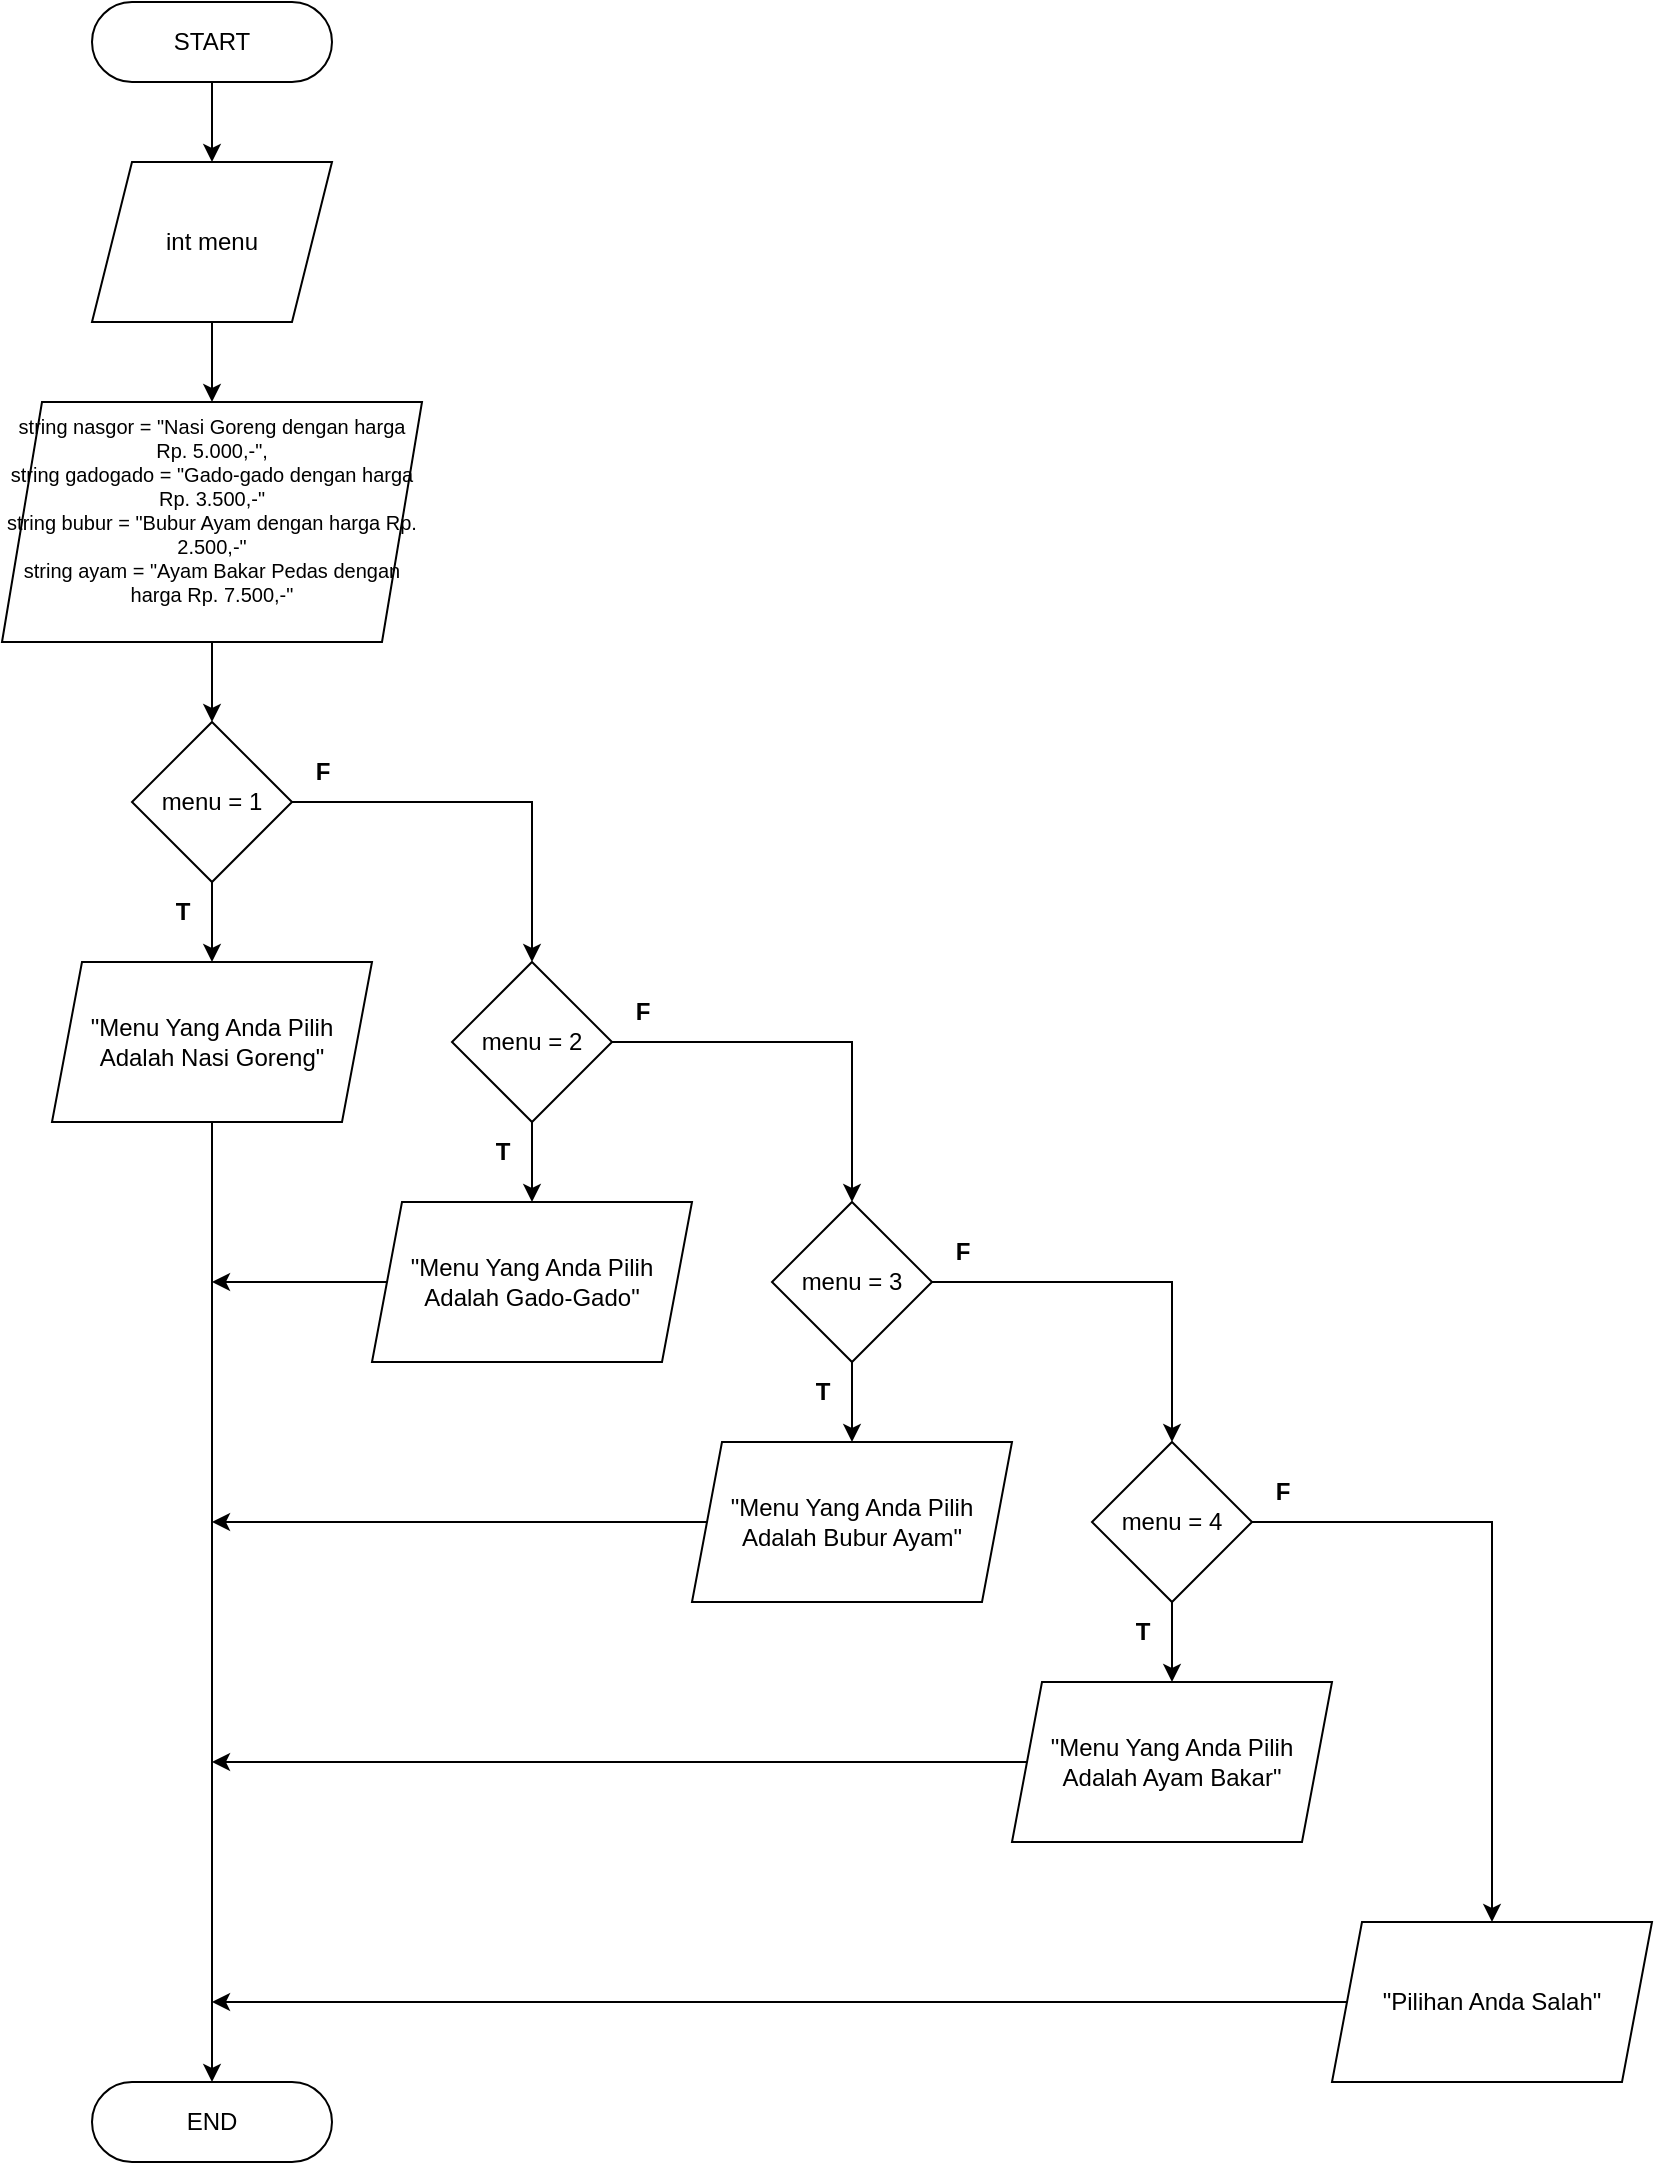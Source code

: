 <mxfile version="22.0.0" type="github">
  <diagram id="C5RBs43oDa-KdzZeNtuy" name="Page-1">
    <mxGraphModel dx="1050" dy="534" grid="1" gridSize="10" guides="1" tooltips="1" connect="1" arrows="1" fold="1" page="1" pageScale="1" pageWidth="827" pageHeight="1169" math="0" shadow="0">
      <root>
        <mxCell id="WIyWlLk6GJQsqaUBKTNV-0" />
        <mxCell id="WIyWlLk6GJQsqaUBKTNV-1" parent="WIyWlLk6GJQsqaUBKTNV-0" />
        <mxCell id="9HEpveWAv9ixlDzTCL7B-12" style="edgeStyle=orthogonalEdgeStyle;rounded=0;orthogonalLoop=1;jettySize=auto;html=1;exitX=0.5;exitY=1;exitDx=0;exitDy=0;entryX=0.5;entryY=0;entryDx=0;entryDy=0;" edge="1" parent="WIyWlLk6GJQsqaUBKTNV-1" source="9HEpveWAv9ixlDzTCL7B-0" target="9HEpveWAv9ixlDzTCL7B-9">
          <mxGeometry relative="1" as="geometry" />
        </mxCell>
        <mxCell id="9HEpveWAv9ixlDzTCL7B-0" value="START" style="rounded=1;whiteSpace=wrap;html=1;arcSize=50;" vertex="1" parent="WIyWlLk6GJQsqaUBKTNV-1">
          <mxGeometry x="60" y="40" width="120" height="40" as="geometry" />
        </mxCell>
        <mxCell id="9HEpveWAv9ixlDzTCL7B-14" style="edgeStyle=orthogonalEdgeStyle;rounded=0;orthogonalLoop=1;jettySize=auto;html=1;exitX=0.5;exitY=1;exitDx=0;exitDy=0;entryX=0.5;entryY=0;entryDx=0;entryDy=0;" edge="1" parent="WIyWlLk6GJQsqaUBKTNV-1" source="9HEpveWAv9ixlDzTCL7B-2" target="9HEpveWAv9ixlDzTCL7B-3">
          <mxGeometry relative="1" as="geometry" />
        </mxCell>
        <mxCell id="9HEpveWAv9ixlDzTCL7B-2" value="&lt;div style=&quot;font-size: 10px;&quot;&gt;&lt;span style=&quot;background-color: initial;&quot;&gt;string nasgor = &quot;Nasi Goreng dengan harga Rp. 5.000,-&quot;,&lt;/span&gt;&lt;br&gt;&lt;/div&gt;&lt;div style=&quot;font-size: 10px;&quot;&gt;&lt;span style=&quot;background-color: initial; font-size: 10px;&quot;&gt;string gadogado = &quot;Gado-gado dengan harga Rp. 3.500,-&quot;&lt;/span&gt;&lt;/div&gt;&lt;div style=&quot;font-size: 10px;&quot;&gt;&lt;span style=&quot;background-color: initial; font-size: 10px;&quot;&gt;string bubur = &quot;Bubur Ayam dengan harga Rp. 2.500,-&quot;&lt;/span&gt;&lt;/div&gt;&lt;div style=&quot;font-size: 10px;&quot;&gt;&lt;span style=&quot;background-color: initial; font-size: 10px;&quot;&gt;string ayam = &quot;Ayam Bakar Pedas dengan harga Rp. 7.500,-&quot;&lt;br style=&quot;font-size: 10px;&quot;&gt;&lt;/span&gt;&lt;/div&gt;" style="shape=parallelogram;perimeter=parallelogramPerimeter;whiteSpace=wrap;html=1;fixedSize=1;horizontal=1;verticalAlign=top;fontSize=10;align=center;" vertex="1" parent="WIyWlLk6GJQsqaUBKTNV-1">
          <mxGeometry x="15" y="240" width="210" height="120" as="geometry" />
        </mxCell>
        <mxCell id="9HEpveWAv9ixlDzTCL7B-15" style="edgeStyle=orthogonalEdgeStyle;rounded=0;orthogonalLoop=1;jettySize=auto;html=1;exitX=0.5;exitY=1;exitDx=0;exitDy=0;entryX=0.5;entryY=0;entryDx=0;entryDy=0;" edge="1" parent="WIyWlLk6GJQsqaUBKTNV-1" source="9HEpveWAv9ixlDzTCL7B-3" target="9HEpveWAv9ixlDzTCL7B-4">
          <mxGeometry relative="1" as="geometry" />
        </mxCell>
        <mxCell id="9HEpveWAv9ixlDzTCL7B-19" style="edgeStyle=orthogonalEdgeStyle;rounded=0;orthogonalLoop=1;jettySize=auto;html=1;exitX=1;exitY=0.5;exitDx=0;exitDy=0;entryX=0.5;entryY=0;entryDx=0;entryDy=0;" edge="1" parent="WIyWlLk6GJQsqaUBKTNV-1" source="9HEpveWAv9ixlDzTCL7B-3" target="9HEpveWAv9ixlDzTCL7B-5">
          <mxGeometry relative="1" as="geometry">
            <mxPoint x="280" y="440" as="targetPoint" />
          </mxGeometry>
        </mxCell>
        <mxCell id="9HEpveWAv9ixlDzTCL7B-3" value="menu = 1" style="rhombus;whiteSpace=wrap;html=1;" vertex="1" parent="WIyWlLk6GJQsqaUBKTNV-1">
          <mxGeometry x="80" y="400" width="80" height="80" as="geometry" />
        </mxCell>
        <mxCell id="9HEpveWAv9ixlDzTCL7B-18" style="edgeStyle=orthogonalEdgeStyle;rounded=0;orthogonalLoop=1;jettySize=auto;html=1;exitX=0.5;exitY=1;exitDx=0;exitDy=0;entryX=0.5;entryY=0;entryDx=0;entryDy=0;" edge="1" parent="WIyWlLk6GJQsqaUBKTNV-1" source="9HEpveWAv9ixlDzTCL7B-4" target="9HEpveWAv9ixlDzTCL7B-16">
          <mxGeometry relative="1" as="geometry" />
        </mxCell>
        <mxCell id="9HEpveWAv9ixlDzTCL7B-4" value="&quot;Menu Yang Anda Pilih Adalah Nasi Goreng&quot;" style="shape=parallelogram;perimeter=parallelogramPerimeter;whiteSpace=wrap;html=1;fixedSize=1;size=15;" vertex="1" parent="WIyWlLk6GJQsqaUBKTNV-1">
          <mxGeometry x="40" y="520" width="160" height="80" as="geometry" />
        </mxCell>
        <mxCell id="9HEpveWAv9ixlDzTCL7B-20" style="edgeStyle=orthogonalEdgeStyle;rounded=0;orthogonalLoop=1;jettySize=auto;html=1;exitX=0.5;exitY=1;exitDx=0;exitDy=0;entryX=0.5;entryY=0;entryDx=0;entryDy=0;" edge="1" parent="WIyWlLk6GJQsqaUBKTNV-1" source="9HEpveWAv9ixlDzTCL7B-5" target="9HEpveWAv9ixlDzTCL7B-6">
          <mxGeometry relative="1" as="geometry" />
        </mxCell>
        <mxCell id="9HEpveWAv9ixlDzTCL7B-22" style="edgeStyle=orthogonalEdgeStyle;rounded=0;orthogonalLoop=1;jettySize=auto;html=1;exitX=1;exitY=0.5;exitDx=0;exitDy=0;entryX=0.5;entryY=0;entryDx=0;entryDy=0;" edge="1" parent="WIyWlLk6GJQsqaUBKTNV-1" source="9HEpveWAv9ixlDzTCL7B-5" target="9HEpveWAv9ixlDzTCL7B-7">
          <mxGeometry relative="1" as="geometry">
            <mxPoint x="440" y="560" as="targetPoint" />
          </mxGeometry>
        </mxCell>
        <mxCell id="9HEpveWAv9ixlDzTCL7B-5" value="menu = 2" style="rhombus;whiteSpace=wrap;html=1;" vertex="1" parent="WIyWlLk6GJQsqaUBKTNV-1">
          <mxGeometry x="240" y="520" width="80" height="80" as="geometry" />
        </mxCell>
        <mxCell id="9HEpveWAv9ixlDzTCL7B-21" style="edgeStyle=orthogonalEdgeStyle;rounded=0;orthogonalLoop=1;jettySize=auto;html=1;exitX=0;exitY=0.5;exitDx=0;exitDy=0;" edge="1" parent="WIyWlLk6GJQsqaUBKTNV-1" source="9HEpveWAv9ixlDzTCL7B-6">
          <mxGeometry relative="1" as="geometry">
            <mxPoint x="120" y="680" as="targetPoint" />
          </mxGeometry>
        </mxCell>
        <mxCell id="9HEpveWAv9ixlDzTCL7B-6" value="&quot;Menu Yang Anda Pilih Adalah Gado-Gado&quot;" style="shape=parallelogram;perimeter=parallelogramPerimeter;whiteSpace=wrap;html=1;fixedSize=1;size=15;" vertex="1" parent="WIyWlLk6GJQsqaUBKTNV-1">
          <mxGeometry x="200" y="640" width="160" height="80" as="geometry" />
        </mxCell>
        <mxCell id="9HEpveWAv9ixlDzTCL7B-23" style="edgeStyle=orthogonalEdgeStyle;rounded=0;orthogonalLoop=1;jettySize=auto;html=1;exitX=0.5;exitY=1;exitDx=0;exitDy=0;entryX=0.5;entryY=0;entryDx=0;entryDy=0;" edge="1" parent="WIyWlLk6GJQsqaUBKTNV-1" source="9HEpveWAv9ixlDzTCL7B-7" target="9HEpveWAv9ixlDzTCL7B-8">
          <mxGeometry relative="1" as="geometry" />
        </mxCell>
        <mxCell id="9HEpveWAv9ixlDzTCL7B-25" style="edgeStyle=orthogonalEdgeStyle;rounded=0;orthogonalLoop=1;jettySize=auto;html=1;exitX=1;exitY=0.5;exitDx=0;exitDy=0;entryX=0.5;entryY=0;entryDx=0;entryDy=0;" edge="1" parent="WIyWlLk6GJQsqaUBKTNV-1" source="9HEpveWAv9ixlDzTCL7B-7" target="9HEpveWAv9ixlDzTCL7B-10">
          <mxGeometry relative="1" as="geometry">
            <mxPoint x="600" y="680" as="targetPoint" />
          </mxGeometry>
        </mxCell>
        <mxCell id="9HEpveWAv9ixlDzTCL7B-7" value="menu = 3" style="rhombus;whiteSpace=wrap;html=1;" vertex="1" parent="WIyWlLk6GJQsqaUBKTNV-1">
          <mxGeometry x="400" y="640" width="80" height="80" as="geometry" />
        </mxCell>
        <mxCell id="9HEpveWAv9ixlDzTCL7B-24" style="edgeStyle=orthogonalEdgeStyle;rounded=0;orthogonalLoop=1;jettySize=auto;html=1;exitX=0;exitY=0.5;exitDx=0;exitDy=0;" edge="1" parent="WIyWlLk6GJQsqaUBKTNV-1" source="9HEpveWAv9ixlDzTCL7B-8">
          <mxGeometry relative="1" as="geometry">
            <mxPoint x="120" y="800" as="targetPoint" />
          </mxGeometry>
        </mxCell>
        <mxCell id="9HEpveWAv9ixlDzTCL7B-8" value="&quot;Menu Yang Anda Pilih Adalah Bubur Ayam&quot;" style="shape=parallelogram;perimeter=parallelogramPerimeter;whiteSpace=wrap;html=1;fixedSize=1;size=15;" vertex="1" parent="WIyWlLk6GJQsqaUBKTNV-1">
          <mxGeometry x="360" y="760" width="160" height="80" as="geometry" />
        </mxCell>
        <mxCell id="9HEpveWAv9ixlDzTCL7B-13" style="edgeStyle=orthogonalEdgeStyle;rounded=0;orthogonalLoop=1;jettySize=auto;html=1;exitX=0.5;exitY=1;exitDx=0;exitDy=0;entryX=0.5;entryY=0;entryDx=0;entryDy=0;" edge="1" parent="WIyWlLk6GJQsqaUBKTNV-1" source="9HEpveWAv9ixlDzTCL7B-9" target="9HEpveWAv9ixlDzTCL7B-2">
          <mxGeometry relative="1" as="geometry" />
        </mxCell>
        <mxCell id="9HEpveWAv9ixlDzTCL7B-9" value="int menu" style="shape=parallelogram;perimeter=parallelogramPerimeter;whiteSpace=wrap;html=1;fixedSize=1;" vertex="1" parent="WIyWlLk6GJQsqaUBKTNV-1">
          <mxGeometry x="60" y="120" width="120" height="80" as="geometry" />
        </mxCell>
        <mxCell id="9HEpveWAv9ixlDzTCL7B-26" style="edgeStyle=orthogonalEdgeStyle;rounded=0;orthogonalLoop=1;jettySize=auto;html=1;exitX=0.5;exitY=1;exitDx=0;exitDy=0;entryX=0.5;entryY=0;entryDx=0;entryDy=0;" edge="1" parent="WIyWlLk6GJQsqaUBKTNV-1" source="9HEpveWAv9ixlDzTCL7B-10" target="9HEpveWAv9ixlDzTCL7B-11">
          <mxGeometry relative="1" as="geometry" />
        </mxCell>
        <mxCell id="9HEpveWAv9ixlDzTCL7B-28" style="edgeStyle=orthogonalEdgeStyle;rounded=0;orthogonalLoop=1;jettySize=auto;html=1;exitX=1;exitY=0.5;exitDx=0;exitDy=0;entryX=0.5;entryY=0;entryDx=0;entryDy=0;" edge="1" parent="WIyWlLk6GJQsqaUBKTNV-1" source="9HEpveWAv9ixlDzTCL7B-10" target="9HEpveWAv9ixlDzTCL7B-17">
          <mxGeometry relative="1" as="geometry">
            <mxPoint x="760" y="800" as="targetPoint" />
          </mxGeometry>
        </mxCell>
        <mxCell id="9HEpveWAv9ixlDzTCL7B-10" value="menu = 4" style="rhombus;whiteSpace=wrap;html=1;" vertex="1" parent="WIyWlLk6GJQsqaUBKTNV-1">
          <mxGeometry x="560" y="760" width="80" height="80" as="geometry" />
        </mxCell>
        <mxCell id="9HEpveWAv9ixlDzTCL7B-27" style="edgeStyle=orthogonalEdgeStyle;rounded=0;orthogonalLoop=1;jettySize=auto;html=1;exitX=0;exitY=0.5;exitDx=0;exitDy=0;" edge="1" parent="WIyWlLk6GJQsqaUBKTNV-1" source="9HEpveWAv9ixlDzTCL7B-11">
          <mxGeometry relative="1" as="geometry">
            <mxPoint x="120" y="920" as="targetPoint" />
          </mxGeometry>
        </mxCell>
        <mxCell id="9HEpveWAv9ixlDzTCL7B-11" value="&quot;Menu Yang Anda Pilih Adalah Ayam Bakar&quot;" style="shape=parallelogram;perimeter=parallelogramPerimeter;whiteSpace=wrap;html=1;fixedSize=1;size=15;" vertex="1" parent="WIyWlLk6GJQsqaUBKTNV-1">
          <mxGeometry x="520" y="880" width="160" height="80" as="geometry" />
        </mxCell>
        <mxCell id="9HEpveWAv9ixlDzTCL7B-16" value="END" style="rounded=1;whiteSpace=wrap;html=1;arcSize=50;" vertex="1" parent="WIyWlLk6GJQsqaUBKTNV-1">
          <mxGeometry x="60" y="1080" width="120" height="40" as="geometry" />
        </mxCell>
        <mxCell id="9HEpveWAv9ixlDzTCL7B-30" style="edgeStyle=orthogonalEdgeStyle;rounded=0;orthogonalLoop=1;jettySize=auto;html=1;exitX=0;exitY=0.5;exitDx=0;exitDy=0;" edge="1" parent="WIyWlLk6GJQsqaUBKTNV-1" source="9HEpveWAv9ixlDzTCL7B-17">
          <mxGeometry relative="1" as="geometry">
            <mxPoint x="120" y="1040" as="targetPoint" />
          </mxGeometry>
        </mxCell>
        <mxCell id="9HEpveWAv9ixlDzTCL7B-17" value="&quot;Pilihan Anda Salah&quot;" style="shape=parallelogram;perimeter=parallelogramPerimeter;whiteSpace=wrap;html=1;fixedSize=1;size=15;" vertex="1" parent="WIyWlLk6GJQsqaUBKTNV-1">
          <mxGeometry x="680" y="1000" width="160" height="80" as="geometry" />
        </mxCell>
        <mxCell id="9HEpveWAv9ixlDzTCL7B-31" value="&lt;b&gt;T&lt;/b&gt;" style="text;html=1;align=center;verticalAlign=middle;resizable=0;points=[];autosize=1;strokeColor=none;fillColor=none;" vertex="1" parent="WIyWlLk6GJQsqaUBKTNV-1">
          <mxGeometry x="90" y="480" width="30" height="30" as="geometry" />
        </mxCell>
        <mxCell id="9HEpveWAv9ixlDzTCL7B-32" value="&lt;b&gt;T&lt;/b&gt;" style="text;html=1;align=center;verticalAlign=middle;resizable=0;points=[];autosize=1;strokeColor=none;fillColor=none;" vertex="1" parent="WIyWlLk6GJQsqaUBKTNV-1">
          <mxGeometry x="250" y="600" width="30" height="30" as="geometry" />
        </mxCell>
        <mxCell id="9HEpveWAv9ixlDzTCL7B-33" value="&lt;b&gt;T&lt;/b&gt;" style="text;html=1;align=center;verticalAlign=middle;resizable=0;points=[];autosize=1;strokeColor=none;fillColor=none;" vertex="1" parent="WIyWlLk6GJQsqaUBKTNV-1">
          <mxGeometry x="410" y="720" width="30" height="30" as="geometry" />
        </mxCell>
        <mxCell id="9HEpveWAv9ixlDzTCL7B-34" value="&lt;b&gt;T&lt;/b&gt;" style="text;html=1;align=center;verticalAlign=middle;resizable=0;points=[];autosize=1;strokeColor=none;fillColor=none;" vertex="1" parent="WIyWlLk6GJQsqaUBKTNV-1">
          <mxGeometry x="570" y="840" width="30" height="30" as="geometry" />
        </mxCell>
        <mxCell id="9HEpveWAv9ixlDzTCL7B-35" value="&lt;b&gt;F&lt;/b&gt;" style="text;html=1;align=center;verticalAlign=middle;resizable=0;points=[];autosize=1;strokeColor=none;fillColor=none;" vertex="1" parent="WIyWlLk6GJQsqaUBKTNV-1">
          <mxGeometry x="160" y="410" width="30" height="30" as="geometry" />
        </mxCell>
        <mxCell id="9HEpveWAv9ixlDzTCL7B-36" value="&lt;b&gt;F&lt;/b&gt;" style="text;html=1;align=center;verticalAlign=middle;resizable=0;points=[];autosize=1;strokeColor=none;fillColor=none;" vertex="1" parent="WIyWlLk6GJQsqaUBKTNV-1">
          <mxGeometry x="320" y="530" width="30" height="30" as="geometry" />
        </mxCell>
        <mxCell id="9HEpveWAv9ixlDzTCL7B-37" value="&lt;b&gt;F&lt;/b&gt;" style="text;html=1;align=center;verticalAlign=middle;resizable=0;points=[];autosize=1;strokeColor=none;fillColor=none;" vertex="1" parent="WIyWlLk6GJQsqaUBKTNV-1">
          <mxGeometry x="480" y="650" width="30" height="30" as="geometry" />
        </mxCell>
        <mxCell id="9HEpveWAv9ixlDzTCL7B-38" value="&lt;b&gt;F&lt;/b&gt;" style="text;html=1;align=center;verticalAlign=middle;resizable=0;points=[];autosize=1;strokeColor=none;fillColor=none;" vertex="1" parent="WIyWlLk6GJQsqaUBKTNV-1">
          <mxGeometry x="640" y="770" width="30" height="30" as="geometry" />
        </mxCell>
      </root>
    </mxGraphModel>
  </diagram>
</mxfile>
